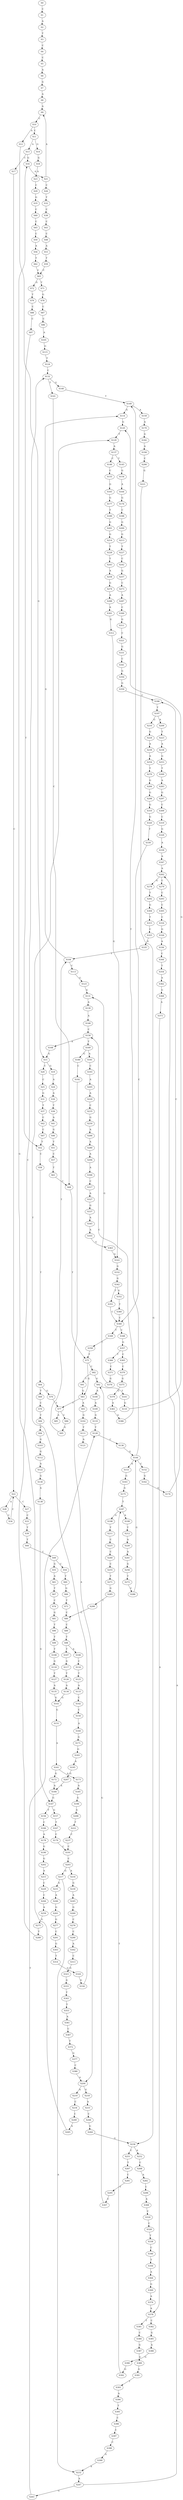 strict digraph  {
	S0 -> S1 [ label = C ];
	S1 -> S2 [ label = A ];
	S2 -> S3 [ label = T ];
	S3 -> S4 [ label = C ];
	S4 -> S5 [ label = C ];
	S5 -> S6 [ label = A ];
	S6 -> S7 [ label = G ];
	S7 -> S8 [ label = A ];
	S8 -> S9 [ label = A ];
	S9 -> S10 [ label = C ];
	S10 -> S11 [ label = C ];
	S10 -> S12 [ label = A ];
	S11 -> S13 [ label = A ];
	S11 -> S14 [ label = G ];
	S12 -> S15 [ label = G ];
	S13 -> S16 [ label = G ];
	S13 -> S17 [ label = C ];
	S14 -> S18 [ label = G ];
	S15 -> S19 [ label = G ];
	S15 -> S20 [ label = C ];
	S16 -> S21 [ label = A ];
	S17 -> S22 [ label = C ];
	S18 -> S23 [ label = A ];
	S19 -> S24 [ label = A ];
	S20 -> S25 [ label = C ];
	S21 -> S26 [ label = C ];
	S21 -> S9 [ label = A ];
	S22 -> S27 [ label = C ];
	S22 -> S28 [ label = A ];
	S23 -> S29 [ label = C ];
	S24 -> S30 [ label = A ];
	S25 -> S31 [ label = G ];
	S26 -> S32 [ label = T ];
	S27 -> S33 [ label = C ];
	S28 -> S34 [ label = C ];
	S29 -> S35 [ label = G ];
	S30 -> S36 [ label = T ];
	S31 -> S37 [ label = T ];
	S32 -> S38 [ label = C ];
	S33 -> S39 [ label = T ];
	S34 -> S22 [ label = C ];
	S35 -> S40 [ label = C ];
	S36 -> S41 [ label = A ];
	S37 -> S42 [ label = C ];
	S38 -> S43 [ label = C ];
	S39 -> S44 [ label = T ];
	S40 -> S45 [ label = C ];
	S41 -> S46 [ label = G ];
	S42 -> S47 [ label = C ];
	S43 -> S48 [ label = C ];
	S44 -> S49 [ label = C ];
	S45 -> S50 [ label = C ];
	S46 -> S51 [ label = T ];
	S47 -> S52 [ label = T ];
	S48 -> S53 [ label = A ];
	S49 -> S54 [ label = C ];
	S49 -> S55 [ label = G ];
	S50 -> S56 [ label = A ];
	S51 -> S57 [ label = C ];
	S52 -> S58 [ label = C ];
	S53 -> S59 [ label = T ];
	S54 -> S60 [ label = T ];
	S55 -> S61 [ label = A ];
	S56 -> S62 [ label = T ];
	S57 -> S63 [ label = T ];
	S58 -> S64 [ label = T ];
	S59 -> S65 [ label = C ];
	S60 -> S66 [ label = G ];
	S61 -> S67 [ label = T ];
	S62 -> S65 [ label = C ];
	S63 -> S68 [ label = C ];
	S64 -> S69 [ label = T ];
	S64 -> S70 [ label = G ];
	S65 -> S71 [ label = T ];
	S65 -> S72 [ label = G ];
	S66 -> S73 [ label = T ];
	S67 -> S74 [ label = C ];
	S68 -> S75 [ label = T ];
	S69 -> S76 [ label = C ];
	S70 -> S77 [ label = T ];
	S71 -> S78 [ label = G ];
	S72 -> S79 [ label = T ];
	S73 -> S80 [ label = C ];
	S74 -> S81 [ label = G ];
	S75 -> S82 [ label = C ];
	S75 -> S83 [ label = G ];
	S76 -> S84 [ label = T ];
	S77 -> S85 [ label = A ];
	S77 -> S86 [ label = C ];
	S78 -> S87 [ label = C ];
	S79 -> S88 [ label = C ];
	S80 -> S89 [ label = C ];
	S81 -> S90 [ label = T ];
	S82 -> S91 [ label = T ];
	S82 -> S92 [ label = G ];
	S83 -> S93 [ label = A ];
	S83 -> S77 [ label = T ];
	S84 -> S94 [ label = C ];
	S86 -> S95 [ label = G ];
	S87 -> S96 [ label = C ];
	S88 -> S97 [ label = C ];
	S89 -> S98 [ label = T ];
	S90 -> S99 [ label = T ];
	S91 -> S83 [ label = G ];
	S92 -> S100 [ label = A ];
	S92 -> S101 [ label = T ];
	S93 -> S102 [ label = G ];
	S94 -> S103 [ label = G ];
	S95 -> S104 [ label = T ];
	S96 -> S105 [ label = A ];
	S97 -> S52 [ label = T ];
	S98 -> S106 [ label = A ];
	S98 -> S107 [ label = T ];
	S99 -> S108 [ label = T ];
	S100 -> S109 [ label = A ];
	S101 -> S110 [ label = G ];
	S102 -> S111 [ label = T ];
	S103 -> S112 [ label = G ];
	S104 -> S113 [ label = C ];
	S104 -> S114 [ label = G ];
	S105 -> S115 [ label = G ];
	S106 -> S116 [ label = C ];
	S107 -> S117 [ label = G ];
	S108 -> S118 [ label = G ];
	S109 -> S119 [ label = G ];
	S110 -> S120 [ label = G ];
	S111 -> S121 [ label = A ];
	S112 -> S122 [ label = A ];
	S113 -> S123 [ label = G ];
	S114 -> S120 [ label = G ];
	S115 -> S124 [ label = T ];
	S116 -> S125 [ label = T ];
	S117 -> S126 [ label = T ];
	S118 -> S127 [ label = T ];
	S119 -> S128 [ label = T ];
	S120 -> S129 [ label = T ];
	S122 -> S130 [ label = G ];
	S123 -> S131 [ label = G ];
	S124 -> S132 [ label = C ];
	S125 -> S133 [ label = A ];
	S126 -> S134 [ label = A ];
	S127 -> S135 [ label = A ];
	S128 -> S136 [ label = C ];
	S129 -> S137 [ label = A ];
	S130 -> S138 [ label = A ];
	S131 -> S139 [ label = A ];
	S132 -> S140 [ label = G ];
	S132 -> S141 [ label = T ];
	S133 -> S142 [ label = C ];
	S134 -> S143 [ label = G ];
	S135 -> S143 [ label = G ];
	S136 -> S144 [ label = G ];
	S137 -> S145 [ label = T ];
	S137 -> S146 [ label = C ];
	S138 -> S147 [ label = G ];
	S139 -> S148 [ label = A ];
	S140 -> S149 [ label = T ];
	S141 -> S68 [ label = C ];
	S142 -> S150 [ label = C ];
	S143 -> S151 [ label = G ];
	S144 -> S152 [ label = C ];
	S144 -> S149 [ label = T ];
	S144 -> S153 [ label = A ];
	S145 -> S154 [ label = G ];
	S146 -> S155 [ label = C ];
	S147 -> S156 [ label = T ];
	S147 -> S157 [ label = G ];
	S148 -> S158 [ label = C ];
	S149 -> S159 [ label = A ];
	S149 -> S114 [ label = G ];
	S150 -> S160 [ label = A ];
	S151 -> S161 [ label = A ];
	S152 -> S162 [ label = G ];
	S153 -> S163 [ label = G ];
	S154 -> S164 [ label = A ];
	S155 -> S165 [ label = G ];
	S156 -> S166 [ label = C ];
	S157 -> S167 [ label = T ];
	S158 -> S168 [ label = A ];
	S158 -> S169 [ label = T ];
	S159 -> S170 [ label = A ];
	S160 -> S171 [ label = G ];
	S161 -> S172 [ label = G ];
	S161 -> S173 [ label = A ];
	S162 -> S174 [ label = G ];
	S163 -> S175 [ label = G ];
	S164 -> S176 [ label = G ];
	S165 -> S177 [ label = G ];
	S166 -> S178 [ label = A ];
	S167 -> S179 [ label = C ];
	S168 -> S15 [ label = G ];
	S169 -> S180 [ label = G ];
	S169 -> S181 [ label = A ];
	S170 -> S182 [ label = G ];
	S171 -> S183 [ label = G ];
	S172 -> S184 [ label = A ];
	S173 -> S185 [ label = A ];
	S174 -> S186 [ label = C ];
	S175 -> S187 [ label = T ];
	S176 -> S188 [ label = C ];
	S177 -> S189 [ label = T ];
	S178 -> S190 [ label = G ];
	S179 -> S191 [ label = C ];
	S180 -> S192 [ label = C ];
	S181 -> S193 [ label = C ];
	S182 -> S194 [ label = A ];
	S183 -> S195 [ label = A ];
	S184 -> S147 [ label = G ];
	S185 -> S196 [ label = G ];
	S186 -> S197 [ label = T ];
	S187 -> S198 [ label = G ];
	S187 -> S199 [ label = A ];
	S188 -> S200 [ label = G ];
	S189 -> S201 [ label = G ];
	S190 -> S202 [ label = G ];
	S191 -> S203 [ label = C ];
	S192 -> S204 [ label = A ];
	S193 -> S205 [ label = A ];
	S194 -> S206 [ label = C ];
	S195 -> S207 [ label = G ];
	S196 -> S208 [ label = G ];
	S197 -> S209 [ label = A ];
	S197 -> S210 [ label = G ];
	S198 -> S211 [ label = T ];
	S199 -> S212 [ label = T ];
	S200 -> S213 [ label = G ];
	S201 -> S214 [ label = G ];
	S202 -> S215 [ label = A ];
	S203 -> S216 [ label = A ];
	S203 -> S217 [ label = G ];
	S204 -> S218 [ label = G ];
	S204 -> S219 [ label = A ];
	S205 -> S220 [ label = A ];
	S206 -> S221 [ label = G ];
	S207 -> S184 [ label = A ];
	S208 -> S222 [ label = T ];
	S209 -> S223 [ label = T ];
	S210 -> S224 [ label = G ];
	S211 -> S225 [ label = C ];
	S212 -> S226 [ label = A ];
	S213 -> S227 [ label = T ];
	S214 -> S228 [ label = T ];
	S215 -> S229 [ label = C ];
	S216 -> S230 [ label = G ];
	S217 -> S231 [ label = G ];
	S217 -> S232 [ label = A ];
	S218 -> S233 [ label = A ];
	S219 -> S234 [ label = C ];
	S220 -> S235 [ label = C ];
	S221 -> S236 [ label = G ];
	S222 -> S237 [ label = C ];
	S223 -> S238 [ label = A ];
	S224 -> S239 [ label = A ];
	S225 -> S240 [ label = C ];
	S226 -> S241 [ label = A ];
	S227 -> S242 [ label = C ];
	S228 -> S243 [ label = T ];
	S229 -> S244 [ label = C ];
	S230 -> S245 [ label = A ];
	S231 -> S246 [ label = A ];
	S232 -> S247 [ label = A ];
	S233 -> S248 [ label = C ];
	S234 -> S249 [ label = C ];
	S235 -> S250 [ label = G ];
	S236 -> S251 [ label = C ];
	S236 -> S252 [ label = A ];
	S237 -> S191 [ label = C ];
	S238 -> S253 [ label = G ];
	S239 -> S254 [ label = A ];
	S240 -> S255 [ label = C ];
	S241 -> S256 [ label = G ];
	S242 -> S257 [ label = G ];
	S243 -> S258 [ label = A ];
	S244 -> S259 [ label = A ];
	S245 -> S260 [ label = G ];
	S246 -> S261 [ label = G ];
	S247 -> S262 [ label = A ];
	S247 -> S263 [ label = G ];
	S248 -> S264 [ label = G ];
	S249 -> S265 [ label = A ];
	S250 -> S266 [ label = A ];
	S251 -> S267 [ label = T ];
	S252 -> S268 [ label = C ];
	S253 -> S269 [ label = T ];
	S254 -> S270 [ label = T ];
	S255 -> S271 [ label = T ];
	S256 -> S272 [ label = T ];
	S257 -> S273 [ label = C ];
	S258 -> S274 [ label = G ];
	S259 -> S275 [ label = G ];
	S260 -> S276 [ label = C ];
	S261 -> S277 [ label = G ];
	S262 -> S278 [ label = G ];
	S262 -> S279 [ label = C ];
	S263 -> S128 [ label = T ];
	S264 -> S236 [ label = G ];
	S265 -> S16 [ label = G ];
	S266 -> S280 [ label = A ];
	S267 -> S281 [ label = C ];
	S268 -> S282 [ label = A ];
	S269 -> S283 [ label = A ];
	S270 -> S284 [ label = G ];
	S271 -> S285 [ label = G ];
	S272 -> S286 [ label = C ];
	S273 -> S287 [ label = A ];
	S274 -> S288 [ label = A ];
	S275 -> S289 [ label = T ];
	S276 -> S290 [ label = C ];
	S277 -> S291 [ label = C ];
	S278 -> S292 [ label = T ];
	S279 -> S293 [ label = C ];
	S280 -> S294 [ label = A ];
	S281 -> S295 [ label = T ];
	S282 -> S296 [ label = C ];
	S283 -> S297 [ label = G ];
	S284 -> S298 [ label = G ];
	S285 -> S299 [ label = T ];
	S286 -> S144 [ label = G ];
	S287 -> S300 [ label = C ];
	S288 -> S301 [ label = A ];
	S289 -> S132 [ label = C ];
	S290 -> S302 [ label = A ];
	S291 -> S303 [ label = G ];
	S292 -> S304 [ label = G ];
	S293 -> S305 [ label = C ];
	S294 -> S306 [ label = A ];
	S295 -> S307 [ label = C ];
	S296 -> S308 [ label = A ];
	S297 -> S309 [ label = C ];
	S298 -> S310 [ label = G ];
	S299 -> S80 [ label = C ];
	S300 -> S311 [ label = G ];
	S301 -> S312 [ label = G ];
	S302 -> S313 [ label = C ];
	S303 -> S314 [ label = T ];
	S304 -> S315 [ label = T ];
	S305 -> S316 [ label = C ];
	S306 -> S317 [ label = C ];
	S307 -> S92 [ label = G ];
	S308 -> S318 [ label = C ];
	S309 -> S319 [ label = C ];
	S310 -> S320 [ label = G ];
	S311 -> S321 [ label = C ];
	S312 -> S322 [ label = G ];
	S313 -> S323 [ label = G ];
	S314 -> S324 [ label = G ];
	S315 -> S325 [ label = C ];
	S316 -> S326 [ label = G ];
	S317 -> S327 [ label = A ];
	S318 -> S328 [ label = C ];
	S319 -> S329 [ label = G ];
	S320 -> S330 [ label = T ];
	S321 -> S331 [ label = G ];
	S322 -> S332 [ label = G ];
	S323 -> S333 [ label = G ];
	S324 -> S334 [ label = G ];
	S325 -> S335 [ label = G ];
	S326 -> S336 [ label = A ];
	S327 -> S337 [ label = G ];
	S328 -> S338 [ label = T ];
	S329 -> S339 [ label = A ];
	S330 -> S340 [ label = C ];
	S331 -> S341 [ label = C ];
	S332 -> S342 [ label = G ];
	S333 -> S343 [ label = T ];
	S334 -> S129 [ label = T ];
	S335 -> S104 [ label = T ];
	S336 -> S344 [ label = C ];
	S337 -> S345 [ label = A ];
	S338 -> S346 [ label = C ];
	S339 -> S347 [ label = A ];
	S340 -> S348 [ label = C ];
	S340 -> S349 [ label = T ];
	S341 -> S350 [ label = G ];
	S342 -> S351 [ label = T ];
	S342 -> S352 [ label = G ];
	S343 -> S353 [ label = T ];
	S344 -> S354 [ label = T ];
	S345 -> S355 [ label = A ];
	S346 -> S356 [ label = T ];
	S347 -> S262 [ label = A ];
	S348 -> S357 [ label = G ];
	S349 -> S358 [ label = C ];
	S350 -> S359 [ label = G ];
	S351 -> S340 [ label = C ];
	S352 -> S360 [ label = T ];
	S353 -> S361 [ label = A ];
	S354 -> S362 [ label = A ];
	S355 -> S363 [ label = G ];
	S356 -> S364 [ label = A ];
	S357 -> S365 [ label = C ];
	S357 -> S366 [ label = T ];
	S358 -> S75 [ label = T ];
	S359 -> S186 [ label = C ];
	S360 -> S340 [ label = C ];
	S361 -> S367 [ label = C ];
	S362 -> S368 [ label = G ];
	S363 -> S322 [ label = G ];
	S364 -> S369 [ label = G ];
	S365 -> S370 [ label = C ];
	S366 -> S371 [ label = C ];
	S367 -> S372 [ label = T ];
	S368 -> S373 [ label = A ];
	S369 -> S374 [ label = A ];
	S370 -> S375 [ label = G ];
	S371 -> S376 [ label = G ];
	S372 -> S377 [ label = G ];
	S373 -> S378 [ label = A ];
	S374 -> S378 [ label = A ];
	S375 -> S379 [ label = G ];
	S376 -> S131 [ label = G ];
	S377 -> S380 [ label = C ];
	S378 -> S381 [ label = T ];
	S378 -> S382 [ label = C ];
	S379 -> S383 [ label = A ];
	S380 -> S204 [ label = A ];
	S381 -> S384 [ label = C ];
	S382 -> S385 [ label = G ];
	S383 -> S386 [ label = A ];
	S384 -> S387 [ label = G ];
	S385 -> S388 [ label = A ];
	S386 -> S158 [ label = C ];
	S387 -> S389 [ label = G ];
	S388 -> S390 [ label = G ];
	S389 -> S391 [ label = G ];
	S390 -> S392 [ label = G ];
	S391 -> S393 [ label = T ];
	S392 -> S187 [ label = T ];
	S393 -> S394 [ label = A ];
	S394 -> S395 [ label = T ];
	S395 -> S396 [ label = C ];
	S396 -> S397 [ label = C ];
	S397 -> S398 [ label = C ];
	S398 -> S399 [ label = G ];
	S399 -> S232 [ label = A ];
}
